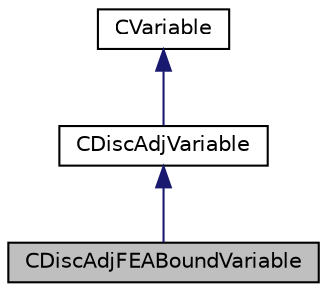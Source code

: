 digraph "CDiscAdjFEABoundVariable"
{
 // LATEX_PDF_SIZE
  edge [fontname="Helvetica",fontsize="10",labelfontname="Helvetica",labelfontsize="10"];
  node [fontname="Helvetica",fontsize="10",shape=record];
  Node1 [label="CDiscAdjFEABoundVariable",height=0.2,width=0.4,color="black", fillcolor="grey75", style="filled", fontcolor="black",tooltip="Main class for defining the variables on the FEA boundaries for adjoint applications."];
  Node2 -> Node1 [dir="back",color="midnightblue",fontsize="10",style="solid",fontname="Helvetica"];
  Node2 [label="CDiscAdjVariable",height=0.2,width=0.4,color="black", fillcolor="white", style="filled",URL="$classCDiscAdjVariable.html",tooltip="Main class for defining the variables of the adjoint solver."];
  Node3 -> Node2 [dir="back",color="midnightblue",fontsize="10",style="solid",fontname="Helvetica"];
  Node3 [label="CVariable",height=0.2,width=0.4,color="black", fillcolor="white", style="filled",URL="$classCVariable.html",tooltip="Main class for defining the variables."];
}
